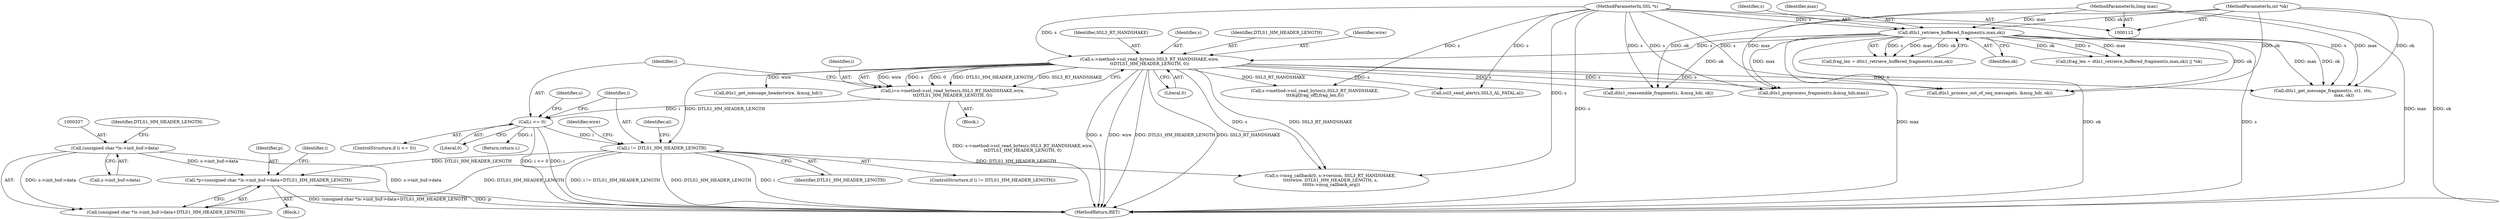 digraph "0_openssl_d3152655d5319ce883c8e3ac4b99f8de4c59d846@pointer" {
"1000333" [label="(Call,*p=(unsigned char *)s->init_buf->data+DTLS1_HM_HEADER_LENGTH)"];
"1000336" [label="(Call,(unsigned char *)s->init_buf->data)"];
"1000164" [label="(Call,i != DTLS1_HM_HEADER_LENGTH)"];
"1000148" [label="(Call,i <= 0)"];
"1000139" [label="(Call,i=s->method->ssl_read_bytes(s,SSL3_RT_HANDSHAKE,wire,\n\t\tDTLS1_HM_HEADER_LENGTH, 0))"];
"1000141" [label="(Call,s->method->ssl_read_bytes(s,SSL3_RT_HANDSHAKE,wire,\n\t\tDTLS1_HM_HEADER_LENGTH, 0))"];
"1000130" [label="(Call,dtls1_retrieve_buffered_fragment(s,max,ok))"];
"1000113" [label="(MethodParameterIn,SSL *s)"];
"1000116" [label="(MethodParameterIn,long max)"];
"1000117" [label="(MethodParameterIn,int *ok)"];
"1000165" [label="(Identifier,i)"];
"1000140" [label="(Identifier,i)"];
"1000346" [label="(Call,s->method->ssl_read_bytes(s,SSL3_RT_HANDSHAKE,\n\t\t\t&p[frag_off],frag_len,0))"];
"1000316" [label="(Call,dtls1_preprocess_fragment(s,&msg_hdr,max))"];
"1000146" [label="(Literal,0)"];
"1000343" [label="(Identifier,DTLS1_HM_HEADER_LENGTH)"];
"1000345" [label="(Identifier,i)"];
"1000164" [label="(Call,i != DTLS1_HM_HEADER_LENGTH)"];
"1000139" [label="(Call,i=s->method->ssl_read_bytes(s,SSL3_RT_HANDSHAKE,wire,\n\t\tDTLS1_HM_HEADER_LENGTH, 0))"];
"1000401" [label="(Call,ssl3_send_alert(s,SSL3_AL_FATAL,al))"];
"1000176" [label="(Identifier,wire)"];
"1000230" [label="(Call,dtls1_reassemble_fragment(s, &msg_hdr, ok))"];
"1000280" [label="(Call,s->msg_callback(0, s->version, SSL3_RT_HANDSHAKE, \n\t\t\t\t\twire, DTLS1_HM_HEADER_LENGTH, s, \n\t\t\t\t\ts->msg_callback_arg))"];
"1000169" [label="(Identifier,al)"];
"1000113" [label="(MethodParameterIn,SSL *s)"];
"1000116" [label="(MethodParameterIn,long max)"];
"1000145" [label="(Identifier,DTLS1_HM_HEADER_LENGTH)"];
"1000166" [label="(Identifier,DTLS1_HM_HEADER_LENGTH)"];
"1000148" [label="(Call,i <= 0)"];
"1000144" [label="(Identifier,wire)"];
"1000118" [label="(Block,)"];
"1000147" [label="(ControlStructure,if (i <= 0))"];
"1000336" [label="(Call,(unsigned char *)s->init_buf->data)"];
"1000128" [label="(Call,frag_len = dtls1_retrieve_buffered_fragment(s,max,ok))"];
"1000133" [label="(Identifier,ok)"];
"1000338" [label="(Call,s->init_buf->data)"];
"1000154" [label="(Identifier,s)"];
"1000203" [label="(Call,dtls1_process_out_of_seq_message(s, &msg_hdr, ok))"];
"1000335" [label="(Call,(unsigned char *)s->init_buf->data+DTLS1_HM_HEADER_LENGTH)"];
"1000331" [label="(Block,)"];
"1000150" [label="(Literal,0)"];
"1000131" [label="(Identifier,s)"];
"1000334" [label="(Identifier,p)"];
"1000149" [label="(Identifier,i)"];
"1000143" [label="(Identifier,SSL3_RT_HANDSHAKE)"];
"1000142" [label="(Identifier,s)"];
"1000417" [label="(MethodReturn,RET)"];
"1000130" [label="(Call,dtls1_retrieve_buffered_fragment(s,max,ok))"];
"1000161" [label="(Return,return i;)"];
"1000132" [label="(Identifier,max)"];
"1000127" [label="(Call,(frag_len = dtls1_retrieve_buffered_fragment(s,max,ok)) || *ok)"];
"1000175" [label="(Call,dtls1_get_message_header(wire, &msg_hdr))"];
"1000333" [label="(Call,*p=(unsigned char *)s->init_buf->data+DTLS1_HM_HEADER_LENGTH)"];
"1000141" [label="(Call,s->method->ssl_read_bytes(s,SSL3_RT_HANDSHAKE,wire,\n\t\tDTLS1_HM_HEADER_LENGTH, 0))"];
"1000117" [label="(MethodParameterIn,int *ok)"];
"1000298" [label="(Call,dtls1_get_message_fragment(s, st1, stn,\n                               max, ok))"];
"1000163" [label="(ControlStructure,if (i != DTLS1_HM_HEADER_LENGTH))"];
"1000333" -> "1000331"  [label="AST: "];
"1000333" -> "1000335"  [label="CFG: "];
"1000334" -> "1000333"  [label="AST: "];
"1000335" -> "1000333"  [label="AST: "];
"1000345" -> "1000333"  [label="CFG: "];
"1000333" -> "1000417"  [label="DDG: p"];
"1000333" -> "1000417"  [label="DDG: (unsigned char *)s->init_buf->data+DTLS1_HM_HEADER_LENGTH"];
"1000336" -> "1000333"  [label="DDG: s->init_buf->data"];
"1000164" -> "1000333"  [label="DDG: DTLS1_HM_HEADER_LENGTH"];
"1000336" -> "1000335"  [label="AST: "];
"1000336" -> "1000338"  [label="CFG: "];
"1000337" -> "1000336"  [label="AST: "];
"1000338" -> "1000336"  [label="AST: "];
"1000343" -> "1000336"  [label="CFG: "];
"1000336" -> "1000417"  [label="DDG: s->init_buf->data"];
"1000336" -> "1000335"  [label="DDG: s->init_buf->data"];
"1000164" -> "1000163"  [label="AST: "];
"1000164" -> "1000166"  [label="CFG: "];
"1000165" -> "1000164"  [label="AST: "];
"1000166" -> "1000164"  [label="AST: "];
"1000169" -> "1000164"  [label="CFG: "];
"1000176" -> "1000164"  [label="CFG: "];
"1000164" -> "1000417"  [label="DDG: i != DTLS1_HM_HEADER_LENGTH"];
"1000164" -> "1000417"  [label="DDG: DTLS1_HM_HEADER_LENGTH"];
"1000164" -> "1000417"  [label="DDG: i"];
"1000148" -> "1000164"  [label="DDG: i"];
"1000141" -> "1000164"  [label="DDG: DTLS1_HM_HEADER_LENGTH"];
"1000164" -> "1000280"  [label="DDG: DTLS1_HM_HEADER_LENGTH"];
"1000164" -> "1000335"  [label="DDG: DTLS1_HM_HEADER_LENGTH"];
"1000148" -> "1000147"  [label="AST: "];
"1000148" -> "1000150"  [label="CFG: "];
"1000149" -> "1000148"  [label="AST: "];
"1000150" -> "1000148"  [label="AST: "];
"1000154" -> "1000148"  [label="CFG: "];
"1000165" -> "1000148"  [label="CFG: "];
"1000148" -> "1000417"  [label="DDG: i"];
"1000148" -> "1000417"  [label="DDG: i <= 0"];
"1000139" -> "1000148"  [label="DDG: i"];
"1000148" -> "1000161"  [label="DDG: i"];
"1000139" -> "1000118"  [label="AST: "];
"1000139" -> "1000141"  [label="CFG: "];
"1000140" -> "1000139"  [label="AST: "];
"1000141" -> "1000139"  [label="AST: "];
"1000149" -> "1000139"  [label="CFG: "];
"1000139" -> "1000417"  [label="DDG: s->method->ssl_read_bytes(s,SSL3_RT_HANDSHAKE,wire,\n\t\tDTLS1_HM_HEADER_LENGTH, 0)"];
"1000141" -> "1000139"  [label="DDG: wire"];
"1000141" -> "1000139"  [label="DDG: s"];
"1000141" -> "1000139"  [label="DDG: 0"];
"1000141" -> "1000139"  [label="DDG: DTLS1_HM_HEADER_LENGTH"];
"1000141" -> "1000139"  [label="DDG: SSL3_RT_HANDSHAKE"];
"1000141" -> "1000146"  [label="CFG: "];
"1000142" -> "1000141"  [label="AST: "];
"1000143" -> "1000141"  [label="AST: "];
"1000144" -> "1000141"  [label="AST: "];
"1000145" -> "1000141"  [label="AST: "];
"1000146" -> "1000141"  [label="AST: "];
"1000141" -> "1000417"  [label="DDG: s"];
"1000141" -> "1000417"  [label="DDG: wire"];
"1000141" -> "1000417"  [label="DDG: DTLS1_HM_HEADER_LENGTH"];
"1000141" -> "1000417"  [label="DDG: SSL3_RT_HANDSHAKE"];
"1000130" -> "1000141"  [label="DDG: s"];
"1000113" -> "1000141"  [label="DDG: s"];
"1000141" -> "1000175"  [label="DDG: wire"];
"1000141" -> "1000203"  [label="DDG: s"];
"1000141" -> "1000230"  [label="DDG: s"];
"1000141" -> "1000280"  [label="DDG: SSL3_RT_HANDSHAKE"];
"1000141" -> "1000280"  [label="DDG: s"];
"1000141" -> "1000298"  [label="DDG: s"];
"1000141" -> "1000316"  [label="DDG: s"];
"1000141" -> "1000346"  [label="DDG: SSL3_RT_HANDSHAKE"];
"1000141" -> "1000401"  [label="DDG: s"];
"1000130" -> "1000128"  [label="AST: "];
"1000130" -> "1000133"  [label="CFG: "];
"1000131" -> "1000130"  [label="AST: "];
"1000132" -> "1000130"  [label="AST: "];
"1000133" -> "1000130"  [label="AST: "];
"1000128" -> "1000130"  [label="CFG: "];
"1000130" -> "1000417"  [label="DDG: max"];
"1000130" -> "1000417"  [label="DDG: ok"];
"1000130" -> "1000417"  [label="DDG: s"];
"1000130" -> "1000127"  [label="DDG: s"];
"1000130" -> "1000127"  [label="DDG: max"];
"1000130" -> "1000127"  [label="DDG: ok"];
"1000130" -> "1000128"  [label="DDG: s"];
"1000130" -> "1000128"  [label="DDG: max"];
"1000130" -> "1000128"  [label="DDG: ok"];
"1000113" -> "1000130"  [label="DDG: s"];
"1000116" -> "1000130"  [label="DDG: max"];
"1000117" -> "1000130"  [label="DDG: ok"];
"1000130" -> "1000203"  [label="DDG: ok"];
"1000130" -> "1000230"  [label="DDG: ok"];
"1000130" -> "1000298"  [label="DDG: max"];
"1000130" -> "1000298"  [label="DDG: ok"];
"1000130" -> "1000316"  [label="DDG: max"];
"1000113" -> "1000112"  [label="AST: "];
"1000113" -> "1000417"  [label="DDG: s"];
"1000113" -> "1000203"  [label="DDG: s"];
"1000113" -> "1000230"  [label="DDG: s"];
"1000113" -> "1000280"  [label="DDG: s"];
"1000113" -> "1000298"  [label="DDG: s"];
"1000113" -> "1000316"  [label="DDG: s"];
"1000113" -> "1000346"  [label="DDG: s"];
"1000113" -> "1000401"  [label="DDG: s"];
"1000116" -> "1000112"  [label="AST: "];
"1000116" -> "1000417"  [label="DDG: max"];
"1000116" -> "1000298"  [label="DDG: max"];
"1000116" -> "1000316"  [label="DDG: max"];
"1000117" -> "1000112"  [label="AST: "];
"1000117" -> "1000417"  [label="DDG: ok"];
"1000117" -> "1000203"  [label="DDG: ok"];
"1000117" -> "1000230"  [label="DDG: ok"];
"1000117" -> "1000298"  [label="DDG: ok"];
}
